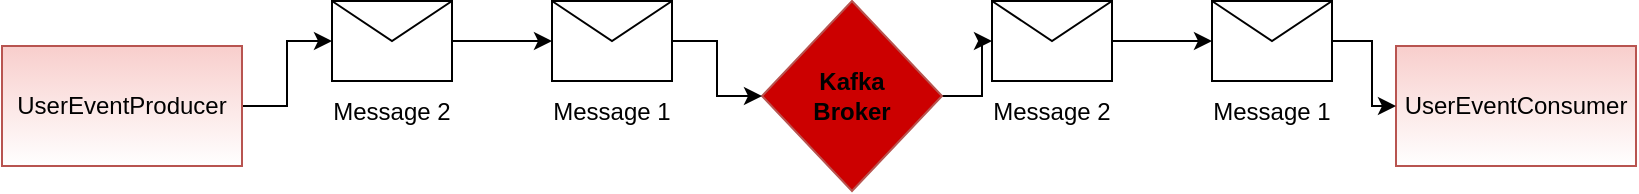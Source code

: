 <mxfile version="20.4.0" type="device"><diagram id="0jhs6f6M-G_xELwB-tJ4" name="Pagina-1"><mxGraphModel dx="1377" dy="769" grid="1" gridSize="10" guides="1" tooltips="1" connect="1" arrows="1" fold="1" page="1" pageScale="1" pageWidth="827" pageHeight="1169" math="0" shadow="0"><root><mxCell id="0"/><mxCell id="1" parent="0"/><mxCell id="ccXmaAWkJnyf7H_HrGAq-8" style="edgeStyle=orthogonalEdgeStyle;rounded=0;orthogonalLoop=1;jettySize=auto;html=1;entryX=0;entryY=0.5;entryDx=0;entryDy=0;" edge="1" parent="1" source="ccXmaAWkJnyf7H_HrGAq-1" target="ccXmaAWkJnyf7H_HrGAq-3"><mxGeometry relative="1" as="geometry"/></mxCell><mxCell id="ccXmaAWkJnyf7H_HrGAq-1" value="UserEventProducer" style="rounded=0;whiteSpace=wrap;html=1;fillColor=#f8cecc;strokeColor=#b85450;gradientColor=#FFFFFF;" vertex="1" parent="1"><mxGeometry x="10" y="270" width="120" height="60" as="geometry"/></mxCell><mxCell id="ccXmaAWkJnyf7H_HrGAq-2" value="UserEventConsumer" style="rounded=0;whiteSpace=wrap;html=1;fillColor=#f8cecc;strokeColor=#b85450;gradientColor=#FFFFFF;" vertex="1" parent="1"><mxGeometry x="707" y="270" width="120" height="60" as="geometry"/></mxCell><mxCell id="ccXmaAWkJnyf7H_HrGAq-9" style="edgeStyle=orthogonalEdgeStyle;rounded=0;orthogonalLoop=1;jettySize=auto;html=1;" edge="1" parent="1" source="ccXmaAWkJnyf7H_HrGAq-3" target="ccXmaAWkJnyf7H_HrGAq-6"><mxGeometry relative="1" as="geometry"/></mxCell><mxCell id="ccXmaAWkJnyf7H_HrGAq-3" value="" style="shape=message;html=1;whiteSpace=wrap;html=1;outlineConnect=0;gradientColor=#FFFFFF;" vertex="1" parent="1"><mxGeometry x="175" y="247.5" width="60" height="40" as="geometry"/></mxCell><mxCell id="ccXmaAWkJnyf7H_HrGAq-4" value="Message 2" style="text;html=1;strokeColor=none;fillColor=none;align=center;verticalAlign=middle;whiteSpace=wrap;rounded=0;" vertex="1" parent="1"><mxGeometry x="170" y="287.5" width="70" height="30" as="geometry"/></mxCell><mxCell id="ccXmaAWkJnyf7H_HrGAq-17" style="edgeStyle=orthogonalEdgeStyle;rounded=0;orthogonalLoop=1;jettySize=auto;html=1;entryX=0;entryY=0.5;entryDx=0;entryDy=0;" edge="1" parent="1" source="ccXmaAWkJnyf7H_HrGAq-5" target="ccXmaAWkJnyf7H_HrGAq-12"><mxGeometry relative="1" as="geometry"/></mxCell><mxCell id="ccXmaAWkJnyf7H_HrGAq-5" value="&lt;b&gt;Kafka&lt;br&gt;Broker&lt;/b&gt;" style="rhombus;whiteSpace=wrap;html=1;fillColor=#CC0000;strokeColor=#b85450;" vertex="1" parent="1"><mxGeometry x="390" y="247.5" width="90" height="95" as="geometry"/></mxCell><mxCell id="ccXmaAWkJnyf7H_HrGAq-10" style="edgeStyle=orthogonalEdgeStyle;rounded=0;orthogonalLoop=1;jettySize=auto;html=1;entryX=0;entryY=0.5;entryDx=0;entryDy=0;" edge="1" parent="1" source="ccXmaAWkJnyf7H_HrGAq-6" target="ccXmaAWkJnyf7H_HrGAq-5"><mxGeometry relative="1" as="geometry"/></mxCell><mxCell id="ccXmaAWkJnyf7H_HrGAq-6" value="" style="shape=message;html=1;whiteSpace=wrap;html=1;outlineConnect=0;gradientColor=#FFFFFF;" vertex="1" parent="1"><mxGeometry x="285" y="247.5" width="60" height="40" as="geometry"/></mxCell><mxCell id="ccXmaAWkJnyf7H_HrGAq-7" value="Message 1" style="text;html=1;strokeColor=none;fillColor=none;align=center;verticalAlign=middle;whiteSpace=wrap;rounded=0;" vertex="1" parent="1"><mxGeometry x="280" y="287.5" width="70" height="30" as="geometry"/></mxCell><mxCell id="ccXmaAWkJnyf7H_HrGAq-11" style="edgeStyle=orthogonalEdgeStyle;rounded=0;orthogonalLoop=1;jettySize=auto;html=1;" edge="1" source="ccXmaAWkJnyf7H_HrGAq-12" target="ccXmaAWkJnyf7H_HrGAq-14" parent="1"><mxGeometry relative="1" as="geometry"/></mxCell><mxCell id="ccXmaAWkJnyf7H_HrGAq-12" value="" style="shape=message;html=1;whiteSpace=wrap;html=1;outlineConnect=0;gradientColor=#FFFFFF;" vertex="1" parent="1"><mxGeometry x="505" y="247.5" width="60" height="40" as="geometry"/></mxCell><mxCell id="ccXmaAWkJnyf7H_HrGAq-13" value="Message 2" style="text;html=1;strokeColor=none;fillColor=none;align=center;verticalAlign=middle;whiteSpace=wrap;rounded=0;" vertex="1" parent="1"><mxGeometry x="500" y="287.5" width="70" height="30" as="geometry"/></mxCell><mxCell id="ccXmaAWkJnyf7H_HrGAq-16" style="edgeStyle=orthogonalEdgeStyle;rounded=0;orthogonalLoop=1;jettySize=auto;html=1;entryX=0;entryY=0.5;entryDx=0;entryDy=0;" edge="1" parent="1" source="ccXmaAWkJnyf7H_HrGAq-14" target="ccXmaAWkJnyf7H_HrGAq-2"><mxGeometry relative="1" as="geometry"/></mxCell><mxCell id="ccXmaAWkJnyf7H_HrGAq-14" value="" style="shape=message;html=1;whiteSpace=wrap;html=1;outlineConnect=0;gradientColor=#FFFFFF;" vertex="1" parent="1"><mxGeometry x="615" y="247.5" width="60" height="40" as="geometry"/></mxCell><mxCell id="ccXmaAWkJnyf7H_HrGAq-15" value="Message 1" style="text;html=1;strokeColor=none;fillColor=none;align=center;verticalAlign=middle;whiteSpace=wrap;rounded=0;" vertex="1" parent="1"><mxGeometry x="610" y="287.5" width="70" height="30" as="geometry"/></mxCell></root></mxGraphModel></diagram></mxfile>